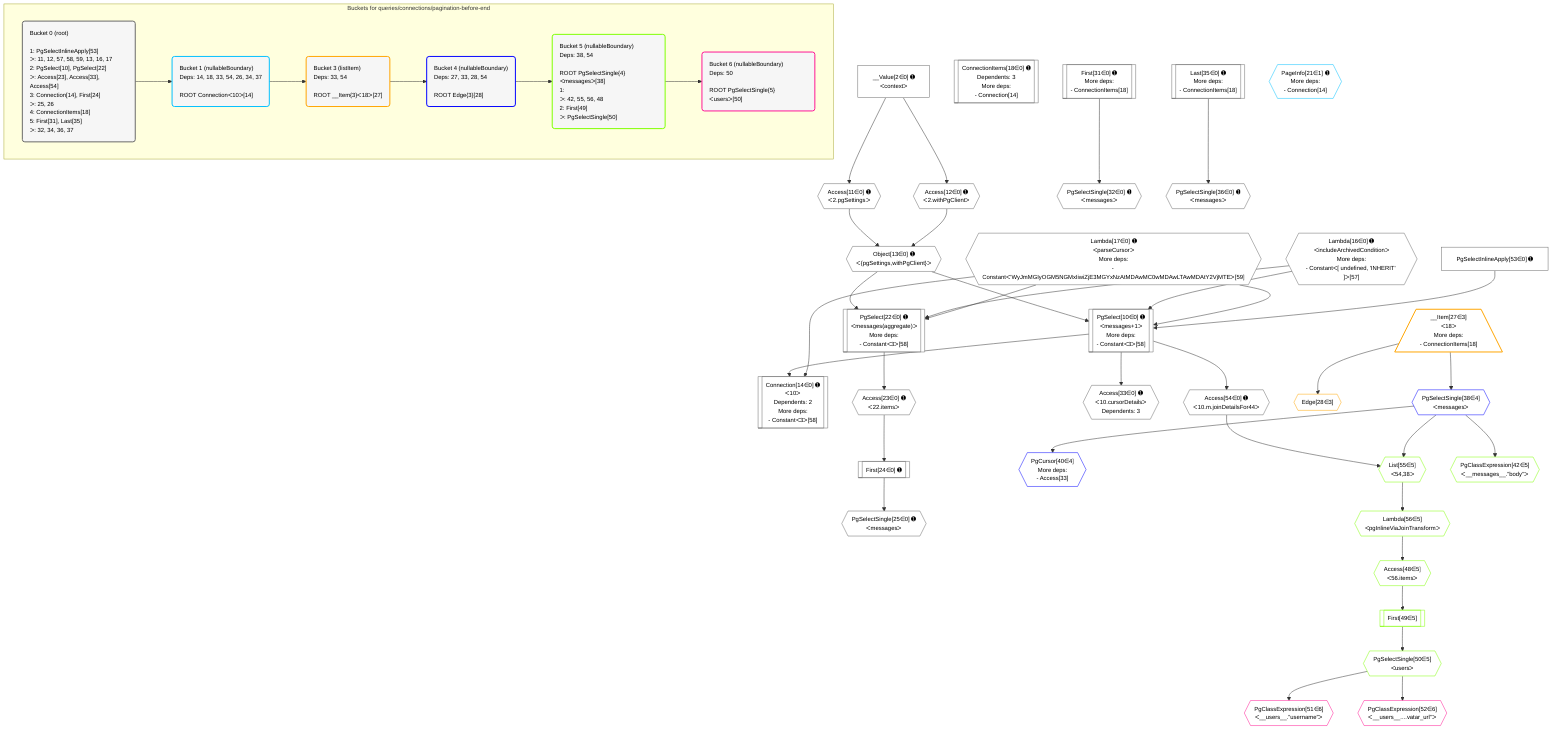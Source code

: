 %%{init: {'themeVariables': { 'fontSize': '12px'}}}%%
graph TD
    classDef path fill:#eee,stroke:#000,color:#000
    classDef plan fill:#fff,stroke-width:1px,color:#000
    classDef itemplan fill:#fff,stroke-width:2px,color:#000
    classDef unbatchedplan fill:#dff,stroke-width:1px,color:#000
    classDef sideeffectplan fill:#fcc,stroke-width:2px,color:#000
    classDef bucket fill:#f6f6f6,color:#000,stroke-width:2px,text-align:left

    subgraph "Buckets for queries/connections/pagination-before-end"
    Bucket0("Bucket 0 (root)<br /><br />1: PgSelectInlineApply[53]<br />ᐳ: 11, 12, 57, 58, 59, 13, 16, 17<br />2: PgSelect[10], PgSelect[22]<br />ᐳ: Access[23], Access[33], Access[54]<br />3: Connection[14], First[24]<br />ᐳ: 25, 26<br />4: ConnectionItems[18]<br />5: First[31], Last[35]<br />ᐳ: 32, 34, 36, 37"):::bucket
    Bucket1("Bucket 1 (nullableBoundary)<br />Deps: 14, 18, 33, 54, 26, 34, 37<br /><br />ROOT Connectionᐸ10ᐳ[14]"):::bucket
    Bucket3("Bucket 3 (listItem)<br />Deps: 33, 54<br /><br />ROOT __Item{3}ᐸ18ᐳ[27]"):::bucket
    Bucket4("Bucket 4 (nullableBoundary)<br />Deps: 27, 33, 28, 54<br /><br />ROOT Edge{3}[28]"):::bucket
    Bucket5("Bucket 5 (nullableBoundary)<br />Deps: 38, 54<br /><br />ROOT PgSelectSingle{4}ᐸmessagesᐳ[38]<br />1: <br />ᐳ: 42, 55, 56, 48<br />2: First[49]<br />ᐳ: PgSelectSingle[50]"):::bucket
    Bucket6("Bucket 6 (nullableBoundary)<br />Deps: 50<br /><br />ROOT PgSelectSingle{5}ᐸusersᐳ[50]"):::bucket
    end
    Bucket0 --> Bucket1
    Bucket1 --> Bucket3
    Bucket3 --> Bucket4
    Bucket4 --> Bucket5
    Bucket5 --> Bucket6

    %% plan dependencies
    PgSelect10[["PgSelect[10∈0] ➊<br />ᐸmessages+1ᐳ<br />More deps:<br />- Constantᐸ3ᐳ[58]"]]:::plan
    Object13{{"Object[13∈0] ➊<br />ᐸ{pgSettings,withPgClient}ᐳ"}}:::plan
    Lambda16{{"Lambda[16∈0] ➊<br />ᐸincludeArchivedConditionᐳ<br />More deps:<br />- Constantᐸ[ undefined, 'INHERIT' ]ᐳ[57]"}}:::plan
    Lambda17{{"Lambda[17∈0] ➊<br />ᐸparseCursorᐳ<br />More deps:<br />- Constantᐸ'WyJmMGIyOGM5NGMxIiwiZjE3MGYxNzAtMDAwMC0wMDAwLTAwMDAtY2VjMTEᐳ[59]"}}:::plan
    PgSelectInlineApply53["PgSelectInlineApply[53∈0] ➊"]:::plan
    Object13 & Lambda16 & Lambda17 & PgSelectInlineApply53 --> PgSelect10
    PgSelect22[["PgSelect[22∈0] ➊<br />ᐸmessages(aggregate)ᐳ<br />More deps:<br />- Constantᐸ3ᐳ[58]"]]:::plan
    Object13 & Lambda16 & Lambda17 --> PgSelect22
    Connection14[["Connection[14∈0] ➊<br />ᐸ10ᐳ<br />Dependents: 2<br />More deps:<br />- Constantᐸ3ᐳ[58]"]]:::plan
    PgSelect10 & Lambda17 --> Connection14
    Access11{{"Access[11∈0] ➊<br />ᐸ2.pgSettingsᐳ"}}:::plan
    Access12{{"Access[12∈0] ➊<br />ᐸ2.withPgClientᐳ"}}:::plan
    Access11 & Access12 --> Object13
    __Value2["__Value[2∈0] ➊<br />ᐸcontextᐳ"]:::plan
    __Value2 --> Access11
    __Value2 --> Access12
    ConnectionItems18[["ConnectionItems[18∈0] ➊<br />Dependents: 3<br />More deps:<br />- Connection[14]"]]:::plan
    Access23{{"Access[23∈0] ➊<br />ᐸ22.itemsᐳ"}}:::plan
    PgSelect22 --> Access23
    First24[["First[24∈0] ➊"]]:::plan
    Access23 --> First24
    PgSelectSingle25{{"PgSelectSingle[25∈0] ➊<br />ᐸmessagesᐳ"}}:::plan
    First24 --> PgSelectSingle25
    First31[["First[31∈0] ➊<br />More deps:<br />- ConnectionItems[18]"]]:::plan
    PgSelectSingle32{{"PgSelectSingle[32∈0] ➊<br />ᐸmessagesᐳ"}}:::plan
    First31 --> PgSelectSingle32
    Access33{{"Access[33∈0] ➊<br />ᐸ10.cursorDetailsᐳ<br />Dependents: 3"}}:::plan
    PgSelect10 --> Access33
    Last35[["Last[35∈0] ➊<br />More deps:<br />- ConnectionItems[18]"]]:::plan
    PgSelectSingle36{{"PgSelectSingle[36∈0] ➊<br />ᐸmessagesᐳ"}}:::plan
    Last35 --> PgSelectSingle36
    Access54{{"Access[54∈0] ➊<br />ᐸ10.m.joinDetailsFor44ᐳ"}}:::plan
    PgSelect10 --> Access54
    PageInfo21{{"PageInfo[21∈1] ➊<br />More deps:<br />- Connection[14]"}}:::plan
    __Item27[/"__Item[27∈3]<br />ᐸ18ᐳ<br />More deps:<br />- ConnectionItems[18]"\]:::itemplan
    Edge28{{"Edge[28∈3]"}}:::plan
    __Item27 --> Edge28
    PgCursor40{{"PgCursor[40∈4]<br />More deps:<br />- Access[33]"}}:::plan
    PgSelectSingle38{{"PgSelectSingle[38∈4]<br />ᐸmessagesᐳ"}}:::plan
    PgSelectSingle38 --> PgCursor40
    __Item27 --> PgSelectSingle38
    List55{{"List[55∈5]<br />ᐸ54,38ᐳ"}}:::plan
    Access54 & PgSelectSingle38 --> List55
    PgClassExpression42{{"PgClassExpression[42∈5]<br />ᐸ__messages__.”body”ᐳ"}}:::plan
    PgSelectSingle38 --> PgClassExpression42
    Access48{{"Access[48∈5]<br />ᐸ56.itemsᐳ"}}:::plan
    Lambda56{{"Lambda[56∈5]<br />ᐸpgInlineViaJoinTransformᐳ"}}:::plan
    Lambda56 --> Access48
    First49[["First[49∈5]"]]:::plan
    Access48 --> First49
    PgSelectSingle50{{"PgSelectSingle[50∈5]<br />ᐸusersᐳ"}}:::plan
    First49 --> PgSelectSingle50
    List55 --> Lambda56
    PgClassExpression51{{"PgClassExpression[51∈6]<br />ᐸ__users__.”username”ᐳ"}}:::plan
    PgSelectSingle50 --> PgClassExpression51
    PgClassExpression52{{"PgClassExpression[52∈6]<br />ᐸ__users__....vatar_url”ᐳ"}}:::plan
    PgSelectSingle50 --> PgClassExpression52

    %% define steps
    classDef bucket0 stroke:#696969
    class Bucket0,__Value2,PgSelect10,Access11,Access12,Object13,Connection14,Lambda16,Lambda17,ConnectionItems18,PgSelect22,Access23,First24,PgSelectSingle25,First31,PgSelectSingle32,Access33,Last35,PgSelectSingle36,PgSelectInlineApply53,Access54 bucket0
    classDef bucket1 stroke:#00bfff
    class Bucket1,PageInfo21 bucket1
    classDef bucket3 stroke:#ffa500
    class Bucket3,__Item27,Edge28 bucket3
    classDef bucket4 stroke:#0000ff
    class Bucket4,PgSelectSingle38,PgCursor40 bucket4
    classDef bucket5 stroke:#7fff00
    class Bucket5,PgClassExpression42,Access48,First49,PgSelectSingle50,List55,Lambda56 bucket5
    classDef bucket6 stroke:#ff1493
    class Bucket6,PgClassExpression51,PgClassExpression52 bucket6